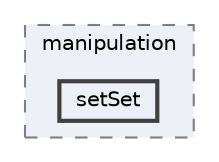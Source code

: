 digraph "applications/utilities/mesh/manipulation/setSet"
{
 // LATEX_PDF_SIZE
  bgcolor="transparent";
  edge [fontname=Helvetica,fontsize=10,labelfontname=Helvetica,labelfontsize=10];
  node [fontname=Helvetica,fontsize=10,shape=box,height=0.2,width=0.4];
  compound=true
  subgraph clusterdir_15449a1ef4a09517cc5e2efa6b11565e {
    graph [ bgcolor="#edf0f7", pencolor="grey50", label="manipulation", fontname=Helvetica,fontsize=10 style="filled,dashed", URL="dir_15449a1ef4a09517cc5e2efa6b11565e.html",tooltip=""]
  dir_a7cff17b01cd6a5be83da96db1d82180 [label="setSet", fillcolor="#edf0f7", color="grey25", style="filled,bold", URL="dir_a7cff17b01cd6a5be83da96db1d82180.html",tooltip=""];
  }
}
